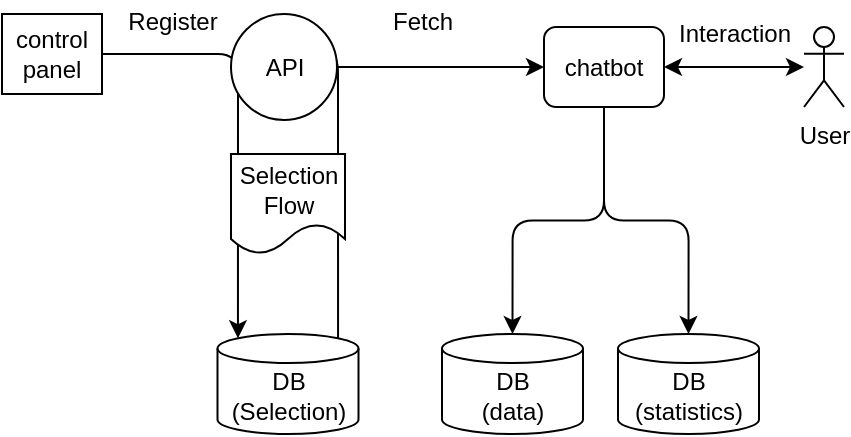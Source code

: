 <mxfile>
    <diagram id="5wLSAp0udoIqN9s0nPvB" name="ページ1">
        <mxGraphModel dx="520" dy="310" grid="1" gridSize="10" guides="1" tooltips="1" connect="1" arrows="1" fold="1" page="1" pageScale="1" pageWidth="827" pageHeight="1169" math="0" shadow="0">
            <root>
                <mxCell id="0"/>
                <mxCell id="1" parent="0"/>
                <mxCell id="47" style="edgeStyle=orthogonalEdgeStyle;html=1;exitX=1;exitY=0.5;exitDx=0;exitDy=0;entryX=0.145;entryY=0;entryDx=0;entryDy=2.097;entryPerimeter=0;" parent="1" source="25" target="27" edge="1">
                    <mxGeometry relative="1" as="geometry"/>
                </mxCell>
                <mxCell id="38" style="edgeStyle=orthogonalEdgeStyle;html=1;exitX=0.855;exitY=0;exitDx=0;exitDy=4.35;exitPerimeter=0;entryX=0;entryY=0.5;entryDx=0;entryDy=0;" parent="1" source="27" target="30" edge="1">
                    <mxGeometry relative="1" as="geometry">
                        <Array as="points">
                            <mxPoint x="230" y="140"/>
                        </Array>
                    </mxGeometry>
                </mxCell>
                <mxCell id="21" value="Selection&lt;br&gt;Flow" style="shape=document;whiteSpace=wrap;html=1;boundedLbl=1;" parent="1" vertex="1">
                    <mxGeometry x="184.5" y="190" width="57" height="50" as="geometry"/>
                </mxCell>
                <mxCell id="25" value="control&lt;br&gt;panel" style="rounded=0;whiteSpace=wrap;html=1;" parent="1" vertex="1">
                    <mxGeometry x="70" y="120" width="50" height="40" as="geometry"/>
                </mxCell>
                <mxCell id="26" value="API" style="ellipse;whiteSpace=wrap;html=1;aspect=fixed;" parent="1" vertex="1">
                    <mxGeometry x="184.5" y="120" width="53" height="53" as="geometry"/>
                </mxCell>
                <mxCell id="27" value="DB&lt;br&gt;(Selection)" style="shape=cylinder3;whiteSpace=wrap;html=1;boundedLbl=1;backgroundOutline=1;size=7.233;" parent="1" vertex="1">
                    <mxGeometry x="177.75" y="280" width="70.5" height="50" as="geometry"/>
                </mxCell>
                <mxCell id="28" value="User" style="shape=umlActor;verticalLabelPosition=bottom;verticalAlign=top;html=1;outlineConnect=0;" parent="1" vertex="1">
                    <mxGeometry x="471" y="126.5" width="20" height="40" as="geometry"/>
                </mxCell>
                <mxCell id="52" style="edgeStyle=orthogonalEdgeStyle;html=1;exitX=0.5;exitY=1;exitDx=0;exitDy=0;entryX=0.5;entryY=0;entryDx=0;entryDy=0;entryPerimeter=0;" edge="1" parent="1" source="30" target="48">
                    <mxGeometry relative="1" as="geometry"/>
                </mxCell>
                <mxCell id="53" style="edgeStyle=orthogonalEdgeStyle;html=1;exitX=0.5;exitY=1;exitDx=0;exitDy=0;entryX=0.5;entryY=0;entryDx=0;entryDy=0;entryPerimeter=0;" edge="1" parent="1" source="30" target="50">
                    <mxGeometry relative="1" as="geometry"/>
                </mxCell>
                <mxCell id="30" value="chatbot" style="rounded=1;whiteSpace=wrap;html=1;" parent="1" vertex="1">
                    <mxGeometry x="341" y="126.5" width="60" height="40" as="geometry"/>
                </mxCell>
                <mxCell id="41" value="" style="endArrow=classic;startArrow=classic;html=1;exitX=1;exitY=0.5;exitDx=0;exitDy=0;" parent="1" source="30" target="28" edge="1">
                    <mxGeometry width="50" height="50" relative="1" as="geometry">
                        <mxPoint x="271" y="186.5" as="sourcePoint"/>
                        <mxPoint x="321" y="136.5" as="targetPoint"/>
                    </mxGeometry>
                </mxCell>
                <mxCell id="42" value="Register" style="text;html=1;align=center;verticalAlign=middle;resizable=0;points=[];autosize=1;strokeColor=none;fillColor=none;" parent="1" vertex="1">
                    <mxGeometry x="124.5" y="113.5" width="60" height="20" as="geometry"/>
                </mxCell>
                <mxCell id="43" value="Fetch" style="text;html=1;align=center;verticalAlign=middle;resizable=0;points=[];autosize=1;strokeColor=none;fillColor=none;" parent="1" vertex="1">
                    <mxGeometry x="255" y="113.5" width="50" height="20" as="geometry"/>
                </mxCell>
                <mxCell id="44" value="Interaction" style="text;html=1;align=center;verticalAlign=middle;resizable=0;points=[];autosize=1;strokeColor=none;fillColor=none;" parent="1" vertex="1">
                    <mxGeometry x="401" y="120" width="70" height="20" as="geometry"/>
                </mxCell>
                <mxCell id="48" value="DB&lt;br&gt;(data)" style="shape=cylinder3;whiteSpace=wrap;html=1;boundedLbl=1;backgroundOutline=1;size=7.233;" parent="1" vertex="1">
                    <mxGeometry x="290" y="280" width="70.5" height="50" as="geometry"/>
                </mxCell>
                <mxCell id="50" value="DB&lt;br&gt;(statistics)" style="shape=cylinder3;whiteSpace=wrap;html=1;boundedLbl=1;backgroundOutline=1;size=7.233;" vertex="1" parent="1">
                    <mxGeometry x="378" y="280" width="70.5" height="50" as="geometry"/>
                </mxCell>
            </root>
        </mxGraphModel>
    </diagram>
</mxfile>